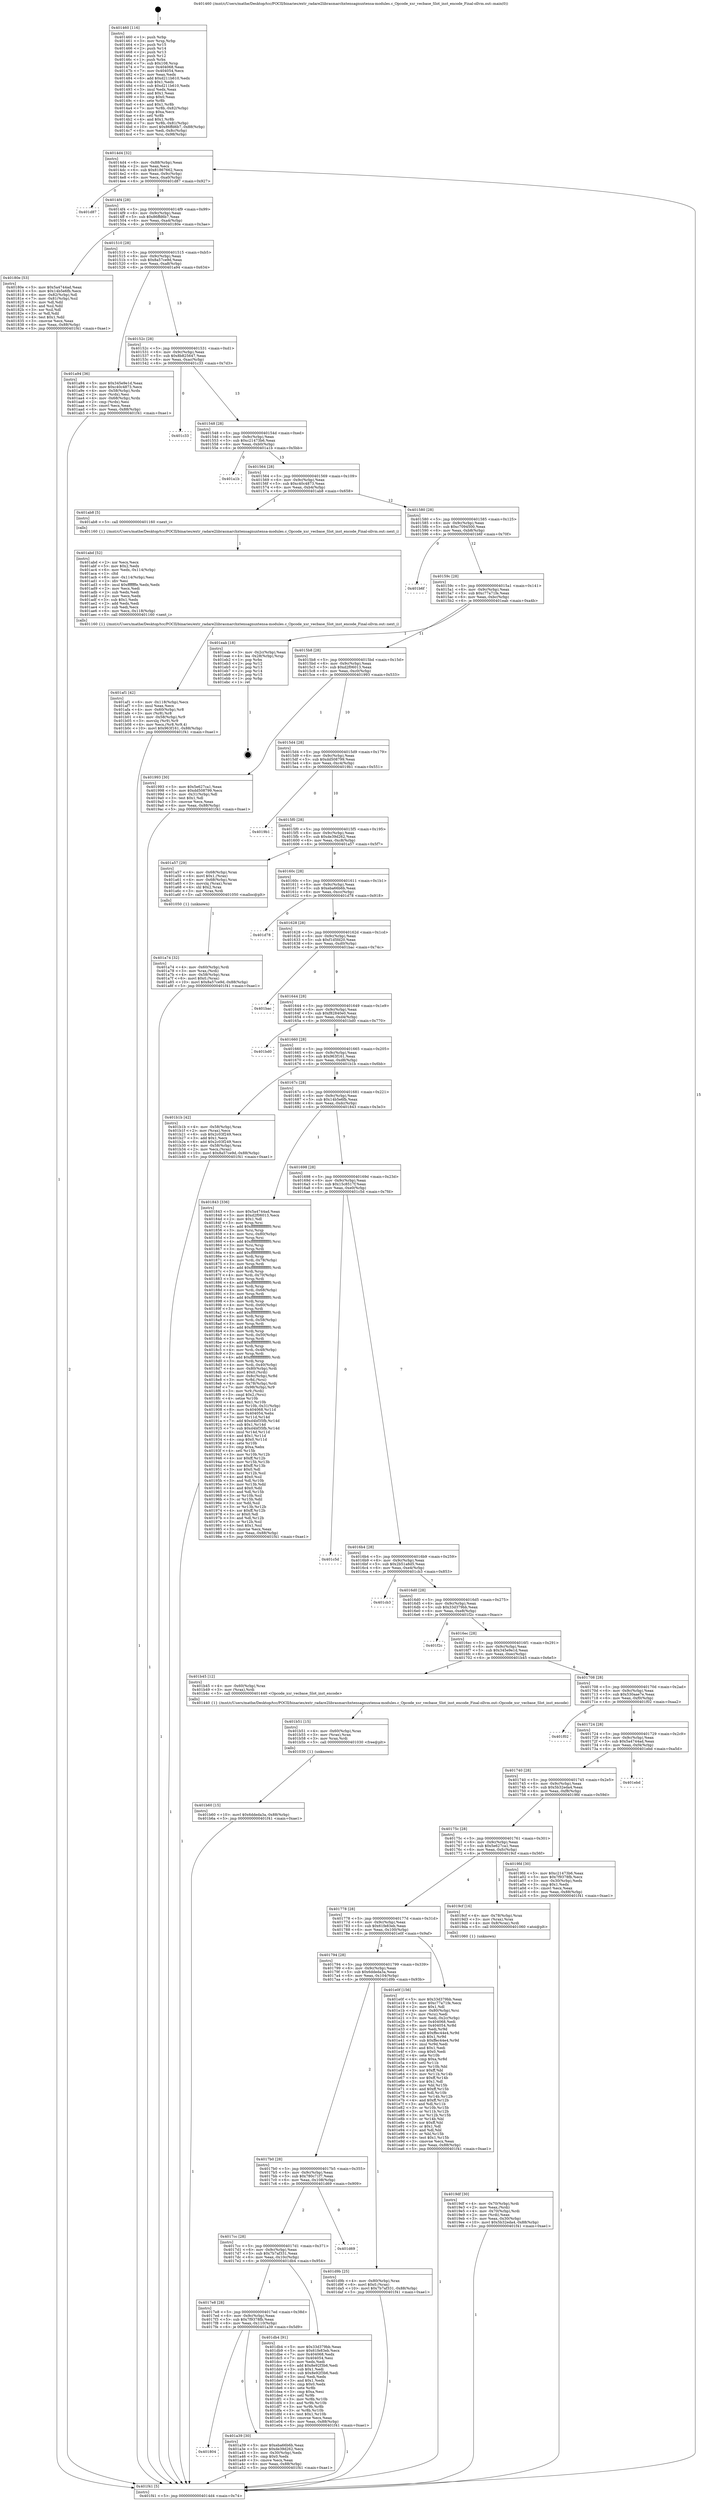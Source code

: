 digraph "0x401460" {
  label = "0x401460 (/mnt/c/Users/mathe/Desktop/tcc/POCII/binaries/extr_radare2librasmarchxtensagnuxtensa-modules.c_Opcode_xsr_vecbase_Slot_inst_encode_Final-ollvm.out::main(0))"
  labelloc = "t"
  node[shape=record]

  Entry [label="",width=0.3,height=0.3,shape=circle,fillcolor=black,style=filled]
  "0x4014d4" [label="{
     0x4014d4 [32]\l
     | [instrs]\l
     &nbsp;&nbsp;0x4014d4 \<+6\>: mov -0x88(%rbp),%eax\l
     &nbsp;&nbsp;0x4014da \<+2\>: mov %eax,%ecx\l
     &nbsp;&nbsp;0x4014dc \<+6\>: sub $0x81867662,%ecx\l
     &nbsp;&nbsp;0x4014e2 \<+6\>: mov %eax,-0x9c(%rbp)\l
     &nbsp;&nbsp;0x4014e8 \<+6\>: mov %ecx,-0xa0(%rbp)\l
     &nbsp;&nbsp;0x4014ee \<+6\>: je 0000000000401d87 \<main+0x927\>\l
  }"]
  "0x401d87" [label="{
     0x401d87\l
  }", style=dashed]
  "0x4014f4" [label="{
     0x4014f4 [28]\l
     | [instrs]\l
     &nbsp;&nbsp;0x4014f4 \<+5\>: jmp 00000000004014f9 \<main+0x99\>\l
     &nbsp;&nbsp;0x4014f9 \<+6\>: mov -0x9c(%rbp),%eax\l
     &nbsp;&nbsp;0x4014ff \<+5\>: sub $0x86ffd6b7,%eax\l
     &nbsp;&nbsp;0x401504 \<+6\>: mov %eax,-0xa4(%rbp)\l
     &nbsp;&nbsp;0x40150a \<+6\>: je 000000000040180e \<main+0x3ae\>\l
  }"]
  Exit [label="",width=0.3,height=0.3,shape=circle,fillcolor=black,style=filled,peripheries=2]
  "0x40180e" [label="{
     0x40180e [53]\l
     | [instrs]\l
     &nbsp;&nbsp;0x40180e \<+5\>: mov $0x5a4744ad,%eax\l
     &nbsp;&nbsp;0x401813 \<+5\>: mov $0x14b5e6fb,%ecx\l
     &nbsp;&nbsp;0x401818 \<+6\>: mov -0x82(%rbp),%dl\l
     &nbsp;&nbsp;0x40181e \<+7\>: mov -0x81(%rbp),%sil\l
     &nbsp;&nbsp;0x401825 \<+3\>: mov %dl,%dil\l
     &nbsp;&nbsp;0x401828 \<+3\>: and %sil,%dil\l
     &nbsp;&nbsp;0x40182b \<+3\>: xor %sil,%dl\l
     &nbsp;&nbsp;0x40182e \<+3\>: or %dl,%dil\l
     &nbsp;&nbsp;0x401831 \<+4\>: test $0x1,%dil\l
     &nbsp;&nbsp;0x401835 \<+3\>: cmovne %ecx,%eax\l
     &nbsp;&nbsp;0x401838 \<+6\>: mov %eax,-0x88(%rbp)\l
     &nbsp;&nbsp;0x40183e \<+5\>: jmp 0000000000401f41 \<main+0xae1\>\l
  }"]
  "0x401510" [label="{
     0x401510 [28]\l
     | [instrs]\l
     &nbsp;&nbsp;0x401510 \<+5\>: jmp 0000000000401515 \<main+0xb5\>\l
     &nbsp;&nbsp;0x401515 \<+6\>: mov -0x9c(%rbp),%eax\l
     &nbsp;&nbsp;0x40151b \<+5\>: sub $0x8a57ce9d,%eax\l
     &nbsp;&nbsp;0x401520 \<+6\>: mov %eax,-0xa8(%rbp)\l
     &nbsp;&nbsp;0x401526 \<+6\>: je 0000000000401a94 \<main+0x634\>\l
  }"]
  "0x401f41" [label="{
     0x401f41 [5]\l
     | [instrs]\l
     &nbsp;&nbsp;0x401f41 \<+5\>: jmp 00000000004014d4 \<main+0x74\>\l
  }"]
  "0x401460" [label="{
     0x401460 [116]\l
     | [instrs]\l
     &nbsp;&nbsp;0x401460 \<+1\>: push %rbp\l
     &nbsp;&nbsp;0x401461 \<+3\>: mov %rsp,%rbp\l
     &nbsp;&nbsp;0x401464 \<+2\>: push %r15\l
     &nbsp;&nbsp;0x401466 \<+2\>: push %r14\l
     &nbsp;&nbsp;0x401468 \<+2\>: push %r13\l
     &nbsp;&nbsp;0x40146a \<+2\>: push %r12\l
     &nbsp;&nbsp;0x40146c \<+1\>: push %rbx\l
     &nbsp;&nbsp;0x40146d \<+7\>: sub $0x108,%rsp\l
     &nbsp;&nbsp;0x401474 \<+7\>: mov 0x404068,%eax\l
     &nbsp;&nbsp;0x40147b \<+7\>: mov 0x404054,%ecx\l
     &nbsp;&nbsp;0x401482 \<+2\>: mov %eax,%edx\l
     &nbsp;&nbsp;0x401484 \<+6\>: add $0xd211b610,%edx\l
     &nbsp;&nbsp;0x40148a \<+3\>: sub $0x1,%edx\l
     &nbsp;&nbsp;0x40148d \<+6\>: sub $0xd211b610,%edx\l
     &nbsp;&nbsp;0x401493 \<+3\>: imul %edx,%eax\l
     &nbsp;&nbsp;0x401496 \<+3\>: and $0x1,%eax\l
     &nbsp;&nbsp;0x401499 \<+3\>: cmp $0x0,%eax\l
     &nbsp;&nbsp;0x40149c \<+4\>: sete %r8b\l
     &nbsp;&nbsp;0x4014a0 \<+4\>: and $0x1,%r8b\l
     &nbsp;&nbsp;0x4014a4 \<+7\>: mov %r8b,-0x82(%rbp)\l
     &nbsp;&nbsp;0x4014ab \<+3\>: cmp $0xa,%ecx\l
     &nbsp;&nbsp;0x4014ae \<+4\>: setl %r8b\l
     &nbsp;&nbsp;0x4014b2 \<+4\>: and $0x1,%r8b\l
     &nbsp;&nbsp;0x4014b6 \<+7\>: mov %r8b,-0x81(%rbp)\l
     &nbsp;&nbsp;0x4014bd \<+10\>: movl $0x86ffd6b7,-0x88(%rbp)\l
     &nbsp;&nbsp;0x4014c7 \<+6\>: mov %edi,-0x8c(%rbp)\l
     &nbsp;&nbsp;0x4014cd \<+7\>: mov %rsi,-0x98(%rbp)\l
  }"]
  "0x401b60" [label="{
     0x401b60 [15]\l
     | [instrs]\l
     &nbsp;&nbsp;0x401b60 \<+10\>: movl $0x6ddeda3a,-0x88(%rbp)\l
     &nbsp;&nbsp;0x401b6a \<+5\>: jmp 0000000000401f41 \<main+0xae1\>\l
  }"]
  "0x401a94" [label="{
     0x401a94 [36]\l
     | [instrs]\l
     &nbsp;&nbsp;0x401a94 \<+5\>: mov $0x345e9e1d,%eax\l
     &nbsp;&nbsp;0x401a99 \<+5\>: mov $0xc40c4873,%ecx\l
     &nbsp;&nbsp;0x401a9e \<+4\>: mov -0x58(%rbp),%rdx\l
     &nbsp;&nbsp;0x401aa2 \<+2\>: mov (%rdx),%esi\l
     &nbsp;&nbsp;0x401aa4 \<+4\>: mov -0x68(%rbp),%rdx\l
     &nbsp;&nbsp;0x401aa8 \<+2\>: cmp (%rdx),%esi\l
     &nbsp;&nbsp;0x401aaa \<+3\>: cmovl %ecx,%eax\l
     &nbsp;&nbsp;0x401aad \<+6\>: mov %eax,-0x88(%rbp)\l
     &nbsp;&nbsp;0x401ab3 \<+5\>: jmp 0000000000401f41 \<main+0xae1\>\l
  }"]
  "0x40152c" [label="{
     0x40152c [28]\l
     | [instrs]\l
     &nbsp;&nbsp;0x40152c \<+5\>: jmp 0000000000401531 \<main+0xd1\>\l
     &nbsp;&nbsp;0x401531 \<+6\>: mov -0x9c(%rbp),%eax\l
     &nbsp;&nbsp;0x401537 \<+5\>: sub $0x8b825647,%eax\l
     &nbsp;&nbsp;0x40153c \<+6\>: mov %eax,-0xac(%rbp)\l
     &nbsp;&nbsp;0x401542 \<+6\>: je 0000000000401c33 \<main+0x7d3\>\l
  }"]
  "0x401b51" [label="{
     0x401b51 [15]\l
     | [instrs]\l
     &nbsp;&nbsp;0x401b51 \<+4\>: mov -0x60(%rbp),%rax\l
     &nbsp;&nbsp;0x401b55 \<+3\>: mov (%rax),%rax\l
     &nbsp;&nbsp;0x401b58 \<+3\>: mov %rax,%rdi\l
     &nbsp;&nbsp;0x401b5b \<+5\>: call 0000000000401030 \<free@plt\>\l
     | [calls]\l
     &nbsp;&nbsp;0x401030 \{1\} (unknown)\l
  }"]
  "0x401c33" [label="{
     0x401c33\l
  }", style=dashed]
  "0x401548" [label="{
     0x401548 [28]\l
     | [instrs]\l
     &nbsp;&nbsp;0x401548 \<+5\>: jmp 000000000040154d \<main+0xed\>\l
     &nbsp;&nbsp;0x40154d \<+6\>: mov -0x9c(%rbp),%eax\l
     &nbsp;&nbsp;0x401553 \<+5\>: sub $0xc21473b6,%eax\l
     &nbsp;&nbsp;0x401558 \<+6\>: mov %eax,-0xb0(%rbp)\l
     &nbsp;&nbsp;0x40155e \<+6\>: je 0000000000401a1b \<main+0x5bb\>\l
  }"]
  "0x401af1" [label="{
     0x401af1 [42]\l
     | [instrs]\l
     &nbsp;&nbsp;0x401af1 \<+6\>: mov -0x118(%rbp),%ecx\l
     &nbsp;&nbsp;0x401af7 \<+3\>: imul %eax,%ecx\l
     &nbsp;&nbsp;0x401afa \<+4\>: mov -0x60(%rbp),%r8\l
     &nbsp;&nbsp;0x401afe \<+3\>: mov (%r8),%r8\l
     &nbsp;&nbsp;0x401b01 \<+4\>: mov -0x58(%rbp),%r9\l
     &nbsp;&nbsp;0x401b05 \<+3\>: movslq (%r9),%r9\l
     &nbsp;&nbsp;0x401b08 \<+4\>: mov %ecx,(%r8,%r9,4)\l
     &nbsp;&nbsp;0x401b0c \<+10\>: movl $0x963f161,-0x88(%rbp)\l
     &nbsp;&nbsp;0x401b16 \<+5\>: jmp 0000000000401f41 \<main+0xae1\>\l
  }"]
  "0x401a1b" [label="{
     0x401a1b\l
  }", style=dashed]
  "0x401564" [label="{
     0x401564 [28]\l
     | [instrs]\l
     &nbsp;&nbsp;0x401564 \<+5\>: jmp 0000000000401569 \<main+0x109\>\l
     &nbsp;&nbsp;0x401569 \<+6\>: mov -0x9c(%rbp),%eax\l
     &nbsp;&nbsp;0x40156f \<+5\>: sub $0xc40c4873,%eax\l
     &nbsp;&nbsp;0x401574 \<+6\>: mov %eax,-0xb4(%rbp)\l
     &nbsp;&nbsp;0x40157a \<+6\>: je 0000000000401ab8 \<main+0x658\>\l
  }"]
  "0x401abd" [label="{
     0x401abd [52]\l
     | [instrs]\l
     &nbsp;&nbsp;0x401abd \<+2\>: xor %ecx,%ecx\l
     &nbsp;&nbsp;0x401abf \<+5\>: mov $0x2,%edx\l
     &nbsp;&nbsp;0x401ac4 \<+6\>: mov %edx,-0x114(%rbp)\l
     &nbsp;&nbsp;0x401aca \<+1\>: cltd\l
     &nbsp;&nbsp;0x401acb \<+6\>: mov -0x114(%rbp),%esi\l
     &nbsp;&nbsp;0x401ad1 \<+2\>: idiv %esi\l
     &nbsp;&nbsp;0x401ad3 \<+6\>: imul $0xfffffffe,%edx,%edx\l
     &nbsp;&nbsp;0x401ad9 \<+2\>: mov %ecx,%edi\l
     &nbsp;&nbsp;0x401adb \<+2\>: sub %edx,%edi\l
     &nbsp;&nbsp;0x401add \<+2\>: mov %ecx,%edx\l
     &nbsp;&nbsp;0x401adf \<+3\>: sub $0x1,%edx\l
     &nbsp;&nbsp;0x401ae2 \<+2\>: add %edx,%edi\l
     &nbsp;&nbsp;0x401ae4 \<+2\>: sub %edi,%ecx\l
     &nbsp;&nbsp;0x401ae6 \<+6\>: mov %ecx,-0x118(%rbp)\l
     &nbsp;&nbsp;0x401aec \<+5\>: call 0000000000401160 \<next_i\>\l
     | [calls]\l
     &nbsp;&nbsp;0x401160 \{1\} (/mnt/c/Users/mathe/Desktop/tcc/POCII/binaries/extr_radare2librasmarchxtensagnuxtensa-modules.c_Opcode_xsr_vecbase_Slot_inst_encode_Final-ollvm.out::next_i)\l
  }"]
  "0x401ab8" [label="{
     0x401ab8 [5]\l
     | [instrs]\l
     &nbsp;&nbsp;0x401ab8 \<+5\>: call 0000000000401160 \<next_i\>\l
     | [calls]\l
     &nbsp;&nbsp;0x401160 \{1\} (/mnt/c/Users/mathe/Desktop/tcc/POCII/binaries/extr_radare2librasmarchxtensagnuxtensa-modules.c_Opcode_xsr_vecbase_Slot_inst_encode_Final-ollvm.out::next_i)\l
  }"]
  "0x401580" [label="{
     0x401580 [28]\l
     | [instrs]\l
     &nbsp;&nbsp;0x401580 \<+5\>: jmp 0000000000401585 \<main+0x125\>\l
     &nbsp;&nbsp;0x401585 \<+6\>: mov -0x9c(%rbp),%eax\l
     &nbsp;&nbsp;0x40158b \<+5\>: sub $0xc7094500,%eax\l
     &nbsp;&nbsp;0x401590 \<+6\>: mov %eax,-0xb8(%rbp)\l
     &nbsp;&nbsp;0x401596 \<+6\>: je 0000000000401b6f \<main+0x70f\>\l
  }"]
  "0x401a74" [label="{
     0x401a74 [32]\l
     | [instrs]\l
     &nbsp;&nbsp;0x401a74 \<+4\>: mov -0x60(%rbp),%rdi\l
     &nbsp;&nbsp;0x401a78 \<+3\>: mov %rax,(%rdi)\l
     &nbsp;&nbsp;0x401a7b \<+4\>: mov -0x58(%rbp),%rax\l
     &nbsp;&nbsp;0x401a7f \<+6\>: movl $0x0,(%rax)\l
     &nbsp;&nbsp;0x401a85 \<+10\>: movl $0x8a57ce9d,-0x88(%rbp)\l
     &nbsp;&nbsp;0x401a8f \<+5\>: jmp 0000000000401f41 \<main+0xae1\>\l
  }"]
  "0x401b6f" [label="{
     0x401b6f\l
  }", style=dashed]
  "0x40159c" [label="{
     0x40159c [28]\l
     | [instrs]\l
     &nbsp;&nbsp;0x40159c \<+5\>: jmp 00000000004015a1 \<main+0x141\>\l
     &nbsp;&nbsp;0x4015a1 \<+6\>: mov -0x9c(%rbp),%eax\l
     &nbsp;&nbsp;0x4015a7 \<+5\>: sub $0xc77a71fe,%eax\l
     &nbsp;&nbsp;0x4015ac \<+6\>: mov %eax,-0xbc(%rbp)\l
     &nbsp;&nbsp;0x4015b2 \<+6\>: je 0000000000401eab \<main+0xa4b\>\l
  }"]
  "0x401804" [label="{
     0x401804\l
  }", style=dashed]
  "0x401eab" [label="{
     0x401eab [18]\l
     | [instrs]\l
     &nbsp;&nbsp;0x401eab \<+3\>: mov -0x2c(%rbp),%eax\l
     &nbsp;&nbsp;0x401eae \<+4\>: lea -0x28(%rbp),%rsp\l
     &nbsp;&nbsp;0x401eb2 \<+1\>: pop %rbx\l
     &nbsp;&nbsp;0x401eb3 \<+2\>: pop %r12\l
     &nbsp;&nbsp;0x401eb5 \<+2\>: pop %r13\l
     &nbsp;&nbsp;0x401eb7 \<+2\>: pop %r14\l
     &nbsp;&nbsp;0x401eb9 \<+2\>: pop %r15\l
     &nbsp;&nbsp;0x401ebb \<+1\>: pop %rbp\l
     &nbsp;&nbsp;0x401ebc \<+1\>: ret\l
  }"]
  "0x4015b8" [label="{
     0x4015b8 [28]\l
     | [instrs]\l
     &nbsp;&nbsp;0x4015b8 \<+5\>: jmp 00000000004015bd \<main+0x15d\>\l
     &nbsp;&nbsp;0x4015bd \<+6\>: mov -0x9c(%rbp),%eax\l
     &nbsp;&nbsp;0x4015c3 \<+5\>: sub $0xd2f06013,%eax\l
     &nbsp;&nbsp;0x4015c8 \<+6\>: mov %eax,-0xc0(%rbp)\l
     &nbsp;&nbsp;0x4015ce \<+6\>: je 0000000000401993 \<main+0x533\>\l
  }"]
  "0x401a39" [label="{
     0x401a39 [30]\l
     | [instrs]\l
     &nbsp;&nbsp;0x401a39 \<+5\>: mov $0xeba66b6b,%eax\l
     &nbsp;&nbsp;0x401a3e \<+5\>: mov $0xde39d262,%ecx\l
     &nbsp;&nbsp;0x401a43 \<+3\>: mov -0x30(%rbp),%edx\l
     &nbsp;&nbsp;0x401a46 \<+3\>: cmp $0x0,%edx\l
     &nbsp;&nbsp;0x401a49 \<+3\>: cmove %ecx,%eax\l
     &nbsp;&nbsp;0x401a4c \<+6\>: mov %eax,-0x88(%rbp)\l
     &nbsp;&nbsp;0x401a52 \<+5\>: jmp 0000000000401f41 \<main+0xae1\>\l
  }"]
  "0x401993" [label="{
     0x401993 [30]\l
     | [instrs]\l
     &nbsp;&nbsp;0x401993 \<+5\>: mov $0x5e627ca1,%eax\l
     &nbsp;&nbsp;0x401998 \<+5\>: mov $0xdd508799,%ecx\l
     &nbsp;&nbsp;0x40199d \<+3\>: mov -0x31(%rbp),%dl\l
     &nbsp;&nbsp;0x4019a0 \<+3\>: test $0x1,%dl\l
     &nbsp;&nbsp;0x4019a3 \<+3\>: cmovne %ecx,%eax\l
     &nbsp;&nbsp;0x4019a6 \<+6\>: mov %eax,-0x88(%rbp)\l
     &nbsp;&nbsp;0x4019ac \<+5\>: jmp 0000000000401f41 \<main+0xae1\>\l
  }"]
  "0x4015d4" [label="{
     0x4015d4 [28]\l
     | [instrs]\l
     &nbsp;&nbsp;0x4015d4 \<+5\>: jmp 00000000004015d9 \<main+0x179\>\l
     &nbsp;&nbsp;0x4015d9 \<+6\>: mov -0x9c(%rbp),%eax\l
     &nbsp;&nbsp;0x4015df \<+5\>: sub $0xdd508799,%eax\l
     &nbsp;&nbsp;0x4015e4 \<+6\>: mov %eax,-0xc4(%rbp)\l
     &nbsp;&nbsp;0x4015ea \<+6\>: je 00000000004019b1 \<main+0x551\>\l
  }"]
  "0x4017e8" [label="{
     0x4017e8 [28]\l
     | [instrs]\l
     &nbsp;&nbsp;0x4017e8 \<+5\>: jmp 00000000004017ed \<main+0x38d\>\l
     &nbsp;&nbsp;0x4017ed \<+6\>: mov -0x9c(%rbp),%eax\l
     &nbsp;&nbsp;0x4017f3 \<+5\>: sub $0x7f9378fb,%eax\l
     &nbsp;&nbsp;0x4017f8 \<+6\>: mov %eax,-0x110(%rbp)\l
     &nbsp;&nbsp;0x4017fe \<+6\>: je 0000000000401a39 \<main+0x5d9\>\l
  }"]
  "0x4019b1" [label="{
     0x4019b1\l
  }", style=dashed]
  "0x4015f0" [label="{
     0x4015f0 [28]\l
     | [instrs]\l
     &nbsp;&nbsp;0x4015f0 \<+5\>: jmp 00000000004015f5 \<main+0x195\>\l
     &nbsp;&nbsp;0x4015f5 \<+6\>: mov -0x9c(%rbp),%eax\l
     &nbsp;&nbsp;0x4015fb \<+5\>: sub $0xde39d262,%eax\l
     &nbsp;&nbsp;0x401600 \<+6\>: mov %eax,-0xc8(%rbp)\l
     &nbsp;&nbsp;0x401606 \<+6\>: je 0000000000401a57 \<main+0x5f7\>\l
  }"]
  "0x401db4" [label="{
     0x401db4 [91]\l
     | [instrs]\l
     &nbsp;&nbsp;0x401db4 \<+5\>: mov $0x33d379bb,%eax\l
     &nbsp;&nbsp;0x401db9 \<+5\>: mov $0x61fe83eb,%ecx\l
     &nbsp;&nbsp;0x401dbe \<+7\>: mov 0x404068,%edx\l
     &nbsp;&nbsp;0x401dc5 \<+7\>: mov 0x404054,%esi\l
     &nbsp;&nbsp;0x401dcc \<+2\>: mov %edx,%edi\l
     &nbsp;&nbsp;0x401dce \<+6\>: add $0x8e92f3b6,%edi\l
     &nbsp;&nbsp;0x401dd4 \<+3\>: sub $0x1,%edi\l
     &nbsp;&nbsp;0x401dd7 \<+6\>: sub $0x8e92f3b6,%edi\l
     &nbsp;&nbsp;0x401ddd \<+3\>: imul %edi,%edx\l
     &nbsp;&nbsp;0x401de0 \<+3\>: and $0x1,%edx\l
     &nbsp;&nbsp;0x401de3 \<+3\>: cmp $0x0,%edx\l
     &nbsp;&nbsp;0x401de6 \<+4\>: sete %r8b\l
     &nbsp;&nbsp;0x401dea \<+3\>: cmp $0xa,%esi\l
     &nbsp;&nbsp;0x401ded \<+4\>: setl %r9b\l
     &nbsp;&nbsp;0x401df1 \<+3\>: mov %r8b,%r10b\l
     &nbsp;&nbsp;0x401df4 \<+3\>: and %r9b,%r10b\l
     &nbsp;&nbsp;0x401df7 \<+3\>: xor %r9b,%r8b\l
     &nbsp;&nbsp;0x401dfa \<+3\>: or %r8b,%r10b\l
     &nbsp;&nbsp;0x401dfd \<+4\>: test $0x1,%r10b\l
     &nbsp;&nbsp;0x401e01 \<+3\>: cmovne %ecx,%eax\l
     &nbsp;&nbsp;0x401e04 \<+6\>: mov %eax,-0x88(%rbp)\l
     &nbsp;&nbsp;0x401e0a \<+5\>: jmp 0000000000401f41 \<main+0xae1\>\l
  }"]
  "0x401a57" [label="{
     0x401a57 [29]\l
     | [instrs]\l
     &nbsp;&nbsp;0x401a57 \<+4\>: mov -0x68(%rbp),%rax\l
     &nbsp;&nbsp;0x401a5b \<+6\>: movl $0x1,(%rax)\l
     &nbsp;&nbsp;0x401a61 \<+4\>: mov -0x68(%rbp),%rax\l
     &nbsp;&nbsp;0x401a65 \<+3\>: movslq (%rax),%rax\l
     &nbsp;&nbsp;0x401a68 \<+4\>: shl $0x2,%rax\l
     &nbsp;&nbsp;0x401a6c \<+3\>: mov %rax,%rdi\l
     &nbsp;&nbsp;0x401a6f \<+5\>: call 0000000000401050 \<malloc@plt\>\l
     | [calls]\l
     &nbsp;&nbsp;0x401050 \{1\} (unknown)\l
  }"]
  "0x40160c" [label="{
     0x40160c [28]\l
     | [instrs]\l
     &nbsp;&nbsp;0x40160c \<+5\>: jmp 0000000000401611 \<main+0x1b1\>\l
     &nbsp;&nbsp;0x401611 \<+6\>: mov -0x9c(%rbp),%eax\l
     &nbsp;&nbsp;0x401617 \<+5\>: sub $0xeba66b6b,%eax\l
     &nbsp;&nbsp;0x40161c \<+6\>: mov %eax,-0xcc(%rbp)\l
     &nbsp;&nbsp;0x401622 \<+6\>: je 0000000000401d78 \<main+0x918\>\l
  }"]
  "0x4017cc" [label="{
     0x4017cc [28]\l
     | [instrs]\l
     &nbsp;&nbsp;0x4017cc \<+5\>: jmp 00000000004017d1 \<main+0x371\>\l
     &nbsp;&nbsp;0x4017d1 \<+6\>: mov -0x9c(%rbp),%eax\l
     &nbsp;&nbsp;0x4017d7 \<+5\>: sub $0x7b7af331,%eax\l
     &nbsp;&nbsp;0x4017dc \<+6\>: mov %eax,-0x10c(%rbp)\l
     &nbsp;&nbsp;0x4017e2 \<+6\>: je 0000000000401db4 \<main+0x954\>\l
  }"]
  "0x401d78" [label="{
     0x401d78\l
  }", style=dashed]
  "0x401628" [label="{
     0x401628 [28]\l
     | [instrs]\l
     &nbsp;&nbsp;0x401628 \<+5\>: jmp 000000000040162d \<main+0x1cd\>\l
     &nbsp;&nbsp;0x40162d \<+6\>: mov -0x9c(%rbp),%eax\l
     &nbsp;&nbsp;0x401633 \<+5\>: sub $0xf1d5fd20,%eax\l
     &nbsp;&nbsp;0x401638 \<+6\>: mov %eax,-0xd0(%rbp)\l
     &nbsp;&nbsp;0x40163e \<+6\>: je 0000000000401bac \<main+0x74c\>\l
  }"]
  "0x401d69" [label="{
     0x401d69\l
  }", style=dashed]
  "0x401bac" [label="{
     0x401bac\l
  }", style=dashed]
  "0x401644" [label="{
     0x401644 [28]\l
     | [instrs]\l
     &nbsp;&nbsp;0x401644 \<+5\>: jmp 0000000000401649 \<main+0x1e9\>\l
     &nbsp;&nbsp;0x401649 \<+6\>: mov -0x9c(%rbp),%eax\l
     &nbsp;&nbsp;0x40164f \<+5\>: sub $0xf82840e0,%eax\l
     &nbsp;&nbsp;0x401654 \<+6\>: mov %eax,-0xd4(%rbp)\l
     &nbsp;&nbsp;0x40165a \<+6\>: je 0000000000401bd0 \<main+0x770\>\l
  }"]
  "0x4017b0" [label="{
     0x4017b0 [28]\l
     | [instrs]\l
     &nbsp;&nbsp;0x4017b0 \<+5\>: jmp 00000000004017b5 \<main+0x355\>\l
     &nbsp;&nbsp;0x4017b5 \<+6\>: mov -0x9c(%rbp),%eax\l
     &nbsp;&nbsp;0x4017bb \<+5\>: sub $0x780c71f7,%eax\l
     &nbsp;&nbsp;0x4017c0 \<+6\>: mov %eax,-0x108(%rbp)\l
     &nbsp;&nbsp;0x4017c6 \<+6\>: je 0000000000401d69 \<main+0x909\>\l
  }"]
  "0x401bd0" [label="{
     0x401bd0\l
  }", style=dashed]
  "0x401660" [label="{
     0x401660 [28]\l
     | [instrs]\l
     &nbsp;&nbsp;0x401660 \<+5\>: jmp 0000000000401665 \<main+0x205\>\l
     &nbsp;&nbsp;0x401665 \<+6\>: mov -0x9c(%rbp),%eax\l
     &nbsp;&nbsp;0x40166b \<+5\>: sub $0x963f161,%eax\l
     &nbsp;&nbsp;0x401670 \<+6\>: mov %eax,-0xd8(%rbp)\l
     &nbsp;&nbsp;0x401676 \<+6\>: je 0000000000401b1b \<main+0x6bb\>\l
  }"]
  "0x401d9b" [label="{
     0x401d9b [25]\l
     | [instrs]\l
     &nbsp;&nbsp;0x401d9b \<+4\>: mov -0x80(%rbp),%rax\l
     &nbsp;&nbsp;0x401d9f \<+6\>: movl $0x0,(%rax)\l
     &nbsp;&nbsp;0x401da5 \<+10\>: movl $0x7b7af331,-0x88(%rbp)\l
     &nbsp;&nbsp;0x401daf \<+5\>: jmp 0000000000401f41 \<main+0xae1\>\l
  }"]
  "0x401b1b" [label="{
     0x401b1b [42]\l
     | [instrs]\l
     &nbsp;&nbsp;0x401b1b \<+4\>: mov -0x58(%rbp),%rax\l
     &nbsp;&nbsp;0x401b1f \<+2\>: mov (%rax),%ecx\l
     &nbsp;&nbsp;0x401b21 \<+6\>: sub $0x2c03f249,%ecx\l
     &nbsp;&nbsp;0x401b27 \<+3\>: add $0x1,%ecx\l
     &nbsp;&nbsp;0x401b2a \<+6\>: add $0x2c03f249,%ecx\l
     &nbsp;&nbsp;0x401b30 \<+4\>: mov -0x58(%rbp),%rax\l
     &nbsp;&nbsp;0x401b34 \<+2\>: mov %ecx,(%rax)\l
     &nbsp;&nbsp;0x401b36 \<+10\>: movl $0x8a57ce9d,-0x88(%rbp)\l
     &nbsp;&nbsp;0x401b40 \<+5\>: jmp 0000000000401f41 \<main+0xae1\>\l
  }"]
  "0x40167c" [label="{
     0x40167c [28]\l
     | [instrs]\l
     &nbsp;&nbsp;0x40167c \<+5\>: jmp 0000000000401681 \<main+0x221\>\l
     &nbsp;&nbsp;0x401681 \<+6\>: mov -0x9c(%rbp),%eax\l
     &nbsp;&nbsp;0x401687 \<+5\>: sub $0x14b5e6fb,%eax\l
     &nbsp;&nbsp;0x40168c \<+6\>: mov %eax,-0xdc(%rbp)\l
     &nbsp;&nbsp;0x401692 \<+6\>: je 0000000000401843 \<main+0x3e3\>\l
  }"]
  "0x401794" [label="{
     0x401794 [28]\l
     | [instrs]\l
     &nbsp;&nbsp;0x401794 \<+5\>: jmp 0000000000401799 \<main+0x339\>\l
     &nbsp;&nbsp;0x401799 \<+6\>: mov -0x9c(%rbp),%eax\l
     &nbsp;&nbsp;0x40179f \<+5\>: sub $0x6ddeda3a,%eax\l
     &nbsp;&nbsp;0x4017a4 \<+6\>: mov %eax,-0x104(%rbp)\l
     &nbsp;&nbsp;0x4017aa \<+6\>: je 0000000000401d9b \<main+0x93b\>\l
  }"]
  "0x401843" [label="{
     0x401843 [336]\l
     | [instrs]\l
     &nbsp;&nbsp;0x401843 \<+5\>: mov $0x5a4744ad,%eax\l
     &nbsp;&nbsp;0x401848 \<+5\>: mov $0xd2f06013,%ecx\l
     &nbsp;&nbsp;0x40184d \<+2\>: mov $0x1,%dl\l
     &nbsp;&nbsp;0x40184f \<+3\>: mov %rsp,%rsi\l
     &nbsp;&nbsp;0x401852 \<+4\>: add $0xfffffffffffffff0,%rsi\l
     &nbsp;&nbsp;0x401856 \<+3\>: mov %rsi,%rsp\l
     &nbsp;&nbsp;0x401859 \<+4\>: mov %rsi,-0x80(%rbp)\l
     &nbsp;&nbsp;0x40185d \<+3\>: mov %rsp,%rsi\l
     &nbsp;&nbsp;0x401860 \<+4\>: add $0xfffffffffffffff0,%rsi\l
     &nbsp;&nbsp;0x401864 \<+3\>: mov %rsi,%rsp\l
     &nbsp;&nbsp;0x401867 \<+3\>: mov %rsp,%rdi\l
     &nbsp;&nbsp;0x40186a \<+4\>: add $0xfffffffffffffff0,%rdi\l
     &nbsp;&nbsp;0x40186e \<+3\>: mov %rdi,%rsp\l
     &nbsp;&nbsp;0x401871 \<+4\>: mov %rdi,-0x78(%rbp)\l
     &nbsp;&nbsp;0x401875 \<+3\>: mov %rsp,%rdi\l
     &nbsp;&nbsp;0x401878 \<+4\>: add $0xfffffffffffffff0,%rdi\l
     &nbsp;&nbsp;0x40187c \<+3\>: mov %rdi,%rsp\l
     &nbsp;&nbsp;0x40187f \<+4\>: mov %rdi,-0x70(%rbp)\l
     &nbsp;&nbsp;0x401883 \<+3\>: mov %rsp,%rdi\l
     &nbsp;&nbsp;0x401886 \<+4\>: add $0xfffffffffffffff0,%rdi\l
     &nbsp;&nbsp;0x40188a \<+3\>: mov %rdi,%rsp\l
     &nbsp;&nbsp;0x40188d \<+4\>: mov %rdi,-0x68(%rbp)\l
     &nbsp;&nbsp;0x401891 \<+3\>: mov %rsp,%rdi\l
     &nbsp;&nbsp;0x401894 \<+4\>: add $0xfffffffffffffff0,%rdi\l
     &nbsp;&nbsp;0x401898 \<+3\>: mov %rdi,%rsp\l
     &nbsp;&nbsp;0x40189b \<+4\>: mov %rdi,-0x60(%rbp)\l
     &nbsp;&nbsp;0x40189f \<+3\>: mov %rsp,%rdi\l
     &nbsp;&nbsp;0x4018a2 \<+4\>: add $0xfffffffffffffff0,%rdi\l
     &nbsp;&nbsp;0x4018a6 \<+3\>: mov %rdi,%rsp\l
     &nbsp;&nbsp;0x4018a9 \<+4\>: mov %rdi,-0x58(%rbp)\l
     &nbsp;&nbsp;0x4018ad \<+3\>: mov %rsp,%rdi\l
     &nbsp;&nbsp;0x4018b0 \<+4\>: add $0xfffffffffffffff0,%rdi\l
     &nbsp;&nbsp;0x4018b4 \<+3\>: mov %rdi,%rsp\l
     &nbsp;&nbsp;0x4018b7 \<+4\>: mov %rdi,-0x50(%rbp)\l
     &nbsp;&nbsp;0x4018bb \<+3\>: mov %rsp,%rdi\l
     &nbsp;&nbsp;0x4018be \<+4\>: add $0xfffffffffffffff0,%rdi\l
     &nbsp;&nbsp;0x4018c2 \<+3\>: mov %rdi,%rsp\l
     &nbsp;&nbsp;0x4018c5 \<+4\>: mov %rdi,-0x48(%rbp)\l
     &nbsp;&nbsp;0x4018c9 \<+3\>: mov %rsp,%rdi\l
     &nbsp;&nbsp;0x4018cc \<+4\>: add $0xfffffffffffffff0,%rdi\l
     &nbsp;&nbsp;0x4018d0 \<+3\>: mov %rdi,%rsp\l
     &nbsp;&nbsp;0x4018d3 \<+4\>: mov %rdi,-0x40(%rbp)\l
     &nbsp;&nbsp;0x4018d7 \<+4\>: mov -0x80(%rbp),%rdi\l
     &nbsp;&nbsp;0x4018db \<+6\>: movl $0x0,(%rdi)\l
     &nbsp;&nbsp;0x4018e1 \<+7\>: mov -0x8c(%rbp),%r8d\l
     &nbsp;&nbsp;0x4018e8 \<+3\>: mov %r8d,(%rsi)\l
     &nbsp;&nbsp;0x4018eb \<+4\>: mov -0x78(%rbp),%rdi\l
     &nbsp;&nbsp;0x4018ef \<+7\>: mov -0x98(%rbp),%r9\l
     &nbsp;&nbsp;0x4018f6 \<+3\>: mov %r9,(%rdi)\l
     &nbsp;&nbsp;0x4018f9 \<+3\>: cmpl $0x2,(%rsi)\l
     &nbsp;&nbsp;0x4018fc \<+4\>: setne %r10b\l
     &nbsp;&nbsp;0x401900 \<+4\>: and $0x1,%r10b\l
     &nbsp;&nbsp;0x401904 \<+4\>: mov %r10b,-0x31(%rbp)\l
     &nbsp;&nbsp;0x401908 \<+8\>: mov 0x404068,%r11d\l
     &nbsp;&nbsp;0x401910 \<+7\>: mov 0x404054,%ebx\l
     &nbsp;&nbsp;0x401917 \<+3\>: mov %r11d,%r14d\l
     &nbsp;&nbsp;0x40191a \<+7\>: add $0xd4bf35fb,%r14d\l
     &nbsp;&nbsp;0x401921 \<+4\>: sub $0x1,%r14d\l
     &nbsp;&nbsp;0x401925 \<+7\>: sub $0xd4bf35fb,%r14d\l
     &nbsp;&nbsp;0x40192c \<+4\>: imul %r14d,%r11d\l
     &nbsp;&nbsp;0x401930 \<+4\>: and $0x1,%r11d\l
     &nbsp;&nbsp;0x401934 \<+4\>: cmp $0x0,%r11d\l
     &nbsp;&nbsp;0x401938 \<+4\>: sete %r10b\l
     &nbsp;&nbsp;0x40193c \<+3\>: cmp $0xa,%ebx\l
     &nbsp;&nbsp;0x40193f \<+4\>: setl %r15b\l
     &nbsp;&nbsp;0x401943 \<+3\>: mov %r10b,%r12b\l
     &nbsp;&nbsp;0x401946 \<+4\>: xor $0xff,%r12b\l
     &nbsp;&nbsp;0x40194a \<+3\>: mov %r15b,%r13b\l
     &nbsp;&nbsp;0x40194d \<+4\>: xor $0xff,%r13b\l
     &nbsp;&nbsp;0x401951 \<+3\>: xor $0x0,%dl\l
     &nbsp;&nbsp;0x401954 \<+3\>: mov %r12b,%sil\l
     &nbsp;&nbsp;0x401957 \<+4\>: and $0x0,%sil\l
     &nbsp;&nbsp;0x40195b \<+3\>: and %dl,%r10b\l
     &nbsp;&nbsp;0x40195e \<+3\>: mov %r13b,%dil\l
     &nbsp;&nbsp;0x401961 \<+4\>: and $0x0,%dil\l
     &nbsp;&nbsp;0x401965 \<+3\>: and %dl,%r15b\l
     &nbsp;&nbsp;0x401968 \<+3\>: or %r10b,%sil\l
     &nbsp;&nbsp;0x40196b \<+3\>: or %r15b,%dil\l
     &nbsp;&nbsp;0x40196e \<+3\>: xor %dil,%sil\l
     &nbsp;&nbsp;0x401971 \<+3\>: or %r13b,%r12b\l
     &nbsp;&nbsp;0x401974 \<+4\>: xor $0xff,%r12b\l
     &nbsp;&nbsp;0x401978 \<+3\>: or $0x0,%dl\l
     &nbsp;&nbsp;0x40197b \<+3\>: and %dl,%r12b\l
     &nbsp;&nbsp;0x40197e \<+3\>: or %r12b,%sil\l
     &nbsp;&nbsp;0x401981 \<+4\>: test $0x1,%sil\l
     &nbsp;&nbsp;0x401985 \<+3\>: cmovne %ecx,%eax\l
     &nbsp;&nbsp;0x401988 \<+6\>: mov %eax,-0x88(%rbp)\l
     &nbsp;&nbsp;0x40198e \<+5\>: jmp 0000000000401f41 \<main+0xae1\>\l
  }"]
  "0x401698" [label="{
     0x401698 [28]\l
     | [instrs]\l
     &nbsp;&nbsp;0x401698 \<+5\>: jmp 000000000040169d \<main+0x23d\>\l
     &nbsp;&nbsp;0x40169d \<+6\>: mov -0x9c(%rbp),%eax\l
     &nbsp;&nbsp;0x4016a3 \<+5\>: sub $0x15c8517f,%eax\l
     &nbsp;&nbsp;0x4016a8 \<+6\>: mov %eax,-0xe0(%rbp)\l
     &nbsp;&nbsp;0x4016ae \<+6\>: je 0000000000401c5d \<main+0x7fd\>\l
  }"]
  "0x401e0f" [label="{
     0x401e0f [156]\l
     | [instrs]\l
     &nbsp;&nbsp;0x401e0f \<+5\>: mov $0x33d379bb,%eax\l
     &nbsp;&nbsp;0x401e14 \<+5\>: mov $0xc77a71fe,%ecx\l
     &nbsp;&nbsp;0x401e19 \<+2\>: mov $0x1,%dl\l
     &nbsp;&nbsp;0x401e1b \<+4\>: mov -0x80(%rbp),%rsi\l
     &nbsp;&nbsp;0x401e1f \<+2\>: mov (%rsi),%edi\l
     &nbsp;&nbsp;0x401e21 \<+3\>: mov %edi,-0x2c(%rbp)\l
     &nbsp;&nbsp;0x401e24 \<+7\>: mov 0x404068,%edi\l
     &nbsp;&nbsp;0x401e2b \<+8\>: mov 0x404054,%r8d\l
     &nbsp;&nbsp;0x401e33 \<+3\>: mov %edi,%r9d\l
     &nbsp;&nbsp;0x401e36 \<+7\>: add $0xffec44e4,%r9d\l
     &nbsp;&nbsp;0x401e3d \<+4\>: sub $0x1,%r9d\l
     &nbsp;&nbsp;0x401e41 \<+7\>: sub $0xffec44e4,%r9d\l
     &nbsp;&nbsp;0x401e48 \<+4\>: imul %r9d,%edi\l
     &nbsp;&nbsp;0x401e4c \<+3\>: and $0x1,%edi\l
     &nbsp;&nbsp;0x401e4f \<+3\>: cmp $0x0,%edi\l
     &nbsp;&nbsp;0x401e52 \<+4\>: sete %r10b\l
     &nbsp;&nbsp;0x401e56 \<+4\>: cmp $0xa,%r8d\l
     &nbsp;&nbsp;0x401e5a \<+4\>: setl %r11b\l
     &nbsp;&nbsp;0x401e5e \<+3\>: mov %r10b,%bl\l
     &nbsp;&nbsp;0x401e61 \<+3\>: xor $0xff,%bl\l
     &nbsp;&nbsp;0x401e64 \<+3\>: mov %r11b,%r14b\l
     &nbsp;&nbsp;0x401e67 \<+4\>: xor $0xff,%r14b\l
     &nbsp;&nbsp;0x401e6b \<+3\>: xor $0x1,%dl\l
     &nbsp;&nbsp;0x401e6e \<+3\>: mov %bl,%r15b\l
     &nbsp;&nbsp;0x401e71 \<+4\>: and $0xff,%r15b\l
     &nbsp;&nbsp;0x401e75 \<+3\>: and %dl,%r10b\l
     &nbsp;&nbsp;0x401e78 \<+3\>: mov %r14b,%r12b\l
     &nbsp;&nbsp;0x401e7b \<+4\>: and $0xff,%r12b\l
     &nbsp;&nbsp;0x401e7f \<+3\>: and %dl,%r11b\l
     &nbsp;&nbsp;0x401e82 \<+3\>: or %r10b,%r15b\l
     &nbsp;&nbsp;0x401e85 \<+3\>: or %r11b,%r12b\l
     &nbsp;&nbsp;0x401e88 \<+3\>: xor %r12b,%r15b\l
     &nbsp;&nbsp;0x401e8b \<+3\>: or %r14b,%bl\l
     &nbsp;&nbsp;0x401e8e \<+3\>: xor $0xff,%bl\l
     &nbsp;&nbsp;0x401e91 \<+3\>: or $0x1,%dl\l
     &nbsp;&nbsp;0x401e94 \<+2\>: and %dl,%bl\l
     &nbsp;&nbsp;0x401e96 \<+3\>: or %bl,%r15b\l
     &nbsp;&nbsp;0x401e99 \<+4\>: test $0x1,%r15b\l
     &nbsp;&nbsp;0x401e9d \<+3\>: cmovne %ecx,%eax\l
     &nbsp;&nbsp;0x401ea0 \<+6\>: mov %eax,-0x88(%rbp)\l
     &nbsp;&nbsp;0x401ea6 \<+5\>: jmp 0000000000401f41 \<main+0xae1\>\l
  }"]
  "0x4019df" [label="{
     0x4019df [30]\l
     | [instrs]\l
     &nbsp;&nbsp;0x4019df \<+4\>: mov -0x70(%rbp),%rdi\l
     &nbsp;&nbsp;0x4019e3 \<+2\>: mov %eax,(%rdi)\l
     &nbsp;&nbsp;0x4019e5 \<+4\>: mov -0x70(%rbp),%rdi\l
     &nbsp;&nbsp;0x4019e9 \<+2\>: mov (%rdi),%eax\l
     &nbsp;&nbsp;0x4019eb \<+3\>: mov %eax,-0x30(%rbp)\l
     &nbsp;&nbsp;0x4019ee \<+10\>: movl $0x5b32eda4,-0x88(%rbp)\l
     &nbsp;&nbsp;0x4019f8 \<+5\>: jmp 0000000000401f41 \<main+0xae1\>\l
  }"]
  "0x401c5d" [label="{
     0x401c5d\l
  }", style=dashed]
  "0x4016b4" [label="{
     0x4016b4 [28]\l
     | [instrs]\l
     &nbsp;&nbsp;0x4016b4 \<+5\>: jmp 00000000004016b9 \<main+0x259\>\l
     &nbsp;&nbsp;0x4016b9 \<+6\>: mov -0x9c(%rbp),%eax\l
     &nbsp;&nbsp;0x4016bf \<+5\>: sub $0x2b51a8d5,%eax\l
     &nbsp;&nbsp;0x4016c4 \<+6\>: mov %eax,-0xe4(%rbp)\l
     &nbsp;&nbsp;0x4016ca \<+6\>: je 0000000000401cb3 \<main+0x853\>\l
  }"]
  "0x401778" [label="{
     0x401778 [28]\l
     | [instrs]\l
     &nbsp;&nbsp;0x401778 \<+5\>: jmp 000000000040177d \<main+0x31d\>\l
     &nbsp;&nbsp;0x40177d \<+6\>: mov -0x9c(%rbp),%eax\l
     &nbsp;&nbsp;0x401783 \<+5\>: sub $0x61fe83eb,%eax\l
     &nbsp;&nbsp;0x401788 \<+6\>: mov %eax,-0x100(%rbp)\l
     &nbsp;&nbsp;0x40178e \<+6\>: je 0000000000401e0f \<main+0x9af\>\l
  }"]
  "0x401cb3" [label="{
     0x401cb3\l
  }", style=dashed]
  "0x4016d0" [label="{
     0x4016d0 [28]\l
     | [instrs]\l
     &nbsp;&nbsp;0x4016d0 \<+5\>: jmp 00000000004016d5 \<main+0x275\>\l
     &nbsp;&nbsp;0x4016d5 \<+6\>: mov -0x9c(%rbp),%eax\l
     &nbsp;&nbsp;0x4016db \<+5\>: sub $0x33d379bb,%eax\l
     &nbsp;&nbsp;0x4016e0 \<+6\>: mov %eax,-0xe8(%rbp)\l
     &nbsp;&nbsp;0x4016e6 \<+6\>: je 0000000000401f2c \<main+0xacc\>\l
  }"]
  "0x4019cf" [label="{
     0x4019cf [16]\l
     | [instrs]\l
     &nbsp;&nbsp;0x4019cf \<+4\>: mov -0x78(%rbp),%rax\l
     &nbsp;&nbsp;0x4019d3 \<+3\>: mov (%rax),%rax\l
     &nbsp;&nbsp;0x4019d6 \<+4\>: mov 0x8(%rax),%rdi\l
     &nbsp;&nbsp;0x4019da \<+5\>: call 0000000000401060 \<atoi@plt\>\l
     | [calls]\l
     &nbsp;&nbsp;0x401060 \{1\} (unknown)\l
  }"]
  "0x401f2c" [label="{
     0x401f2c\l
  }", style=dashed]
  "0x4016ec" [label="{
     0x4016ec [28]\l
     | [instrs]\l
     &nbsp;&nbsp;0x4016ec \<+5\>: jmp 00000000004016f1 \<main+0x291\>\l
     &nbsp;&nbsp;0x4016f1 \<+6\>: mov -0x9c(%rbp),%eax\l
     &nbsp;&nbsp;0x4016f7 \<+5\>: sub $0x345e9e1d,%eax\l
     &nbsp;&nbsp;0x4016fc \<+6\>: mov %eax,-0xec(%rbp)\l
     &nbsp;&nbsp;0x401702 \<+6\>: je 0000000000401b45 \<main+0x6e5\>\l
  }"]
  "0x40175c" [label="{
     0x40175c [28]\l
     | [instrs]\l
     &nbsp;&nbsp;0x40175c \<+5\>: jmp 0000000000401761 \<main+0x301\>\l
     &nbsp;&nbsp;0x401761 \<+6\>: mov -0x9c(%rbp),%eax\l
     &nbsp;&nbsp;0x401767 \<+5\>: sub $0x5e627ca1,%eax\l
     &nbsp;&nbsp;0x40176c \<+6\>: mov %eax,-0xfc(%rbp)\l
     &nbsp;&nbsp;0x401772 \<+6\>: je 00000000004019cf \<main+0x56f\>\l
  }"]
  "0x401b45" [label="{
     0x401b45 [12]\l
     | [instrs]\l
     &nbsp;&nbsp;0x401b45 \<+4\>: mov -0x60(%rbp),%rax\l
     &nbsp;&nbsp;0x401b49 \<+3\>: mov (%rax),%rdi\l
     &nbsp;&nbsp;0x401b4c \<+5\>: call 0000000000401440 \<Opcode_xsr_vecbase_Slot_inst_encode\>\l
     | [calls]\l
     &nbsp;&nbsp;0x401440 \{1\} (/mnt/c/Users/mathe/Desktop/tcc/POCII/binaries/extr_radare2librasmarchxtensagnuxtensa-modules.c_Opcode_xsr_vecbase_Slot_inst_encode_Final-ollvm.out::Opcode_xsr_vecbase_Slot_inst_encode)\l
  }"]
  "0x401708" [label="{
     0x401708 [28]\l
     | [instrs]\l
     &nbsp;&nbsp;0x401708 \<+5\>: jmp 000000000040170d \<main+0x2ad\>\l
     &nbsp;&nbsp;0x40170d \<+6\>: mov -0x9c(%rbp),%eax\l
     &nbsp;&nbsp;0x401713 \<+5\>: sub $0x530aae7e,%eax\l
     &nbsp;&nbsp;0x401718 \<+6\>: mov %eax,-0xf0(%rbp)\l
     &nbsp;&nbsp;0x40171e \<+6\>: je 0000000000401f02 \<main+0xaa2\>\l
  }"]
  "0x4019fd" [label="{
     0x4019fd [30]\l
     | [instrs]\l
     &nbsp;&nbsp;0x4019fd \<+5\>: mov $0xc21473b6,%eax\l
     &nbsp;&nbsp;0x401a02 \<+5\>: mov $0x7f9378fb,%ecx\l
     &nbsp;&nbsp;0x401a07 \<+3\>: mov -0x30(%rbp),%edx\l
     &nbsp;&nbsp;0x401a0a \<+3\>: cmp $0x1,%edx\l
     &nbsp;&nbsp;0x401a0d \<+3\>: cmovl %ecx,%eax\l
     &nbsp;&nbsp;0x401a10 \<+6\>: mov %eax,-0x88(%rbp)\l
     &nbsp;&nbsp;0x401a16 \<+5\>: jmp 0000000000401f41 \<main+0xae1\>\l
  }"]
  "0x401f02" [label="{
     0x401f02\l
  }", style=dashed]
  "0x401724" [label="{
     0x401724 [28]\l
     | [instrs]\l
     &nbsp;&nbsp;0x401724 \<+5\>: jmp 0000000000401729 \<main+0x2c9\>\l
     &nbsp;&nbsp;0x401729 \<+6\>: mov -0x9c(%rbp),%eax\l
     &nbsp;&nbsp;0x40172f \<+5\>: sub $0x5a4744ad,%eax\l
     &nbsp;&nbsp;0x401734 \<+6\>: mov %eax,-0xf4(%rbp)\l
     &nbsp;&nbsp;0x40173a \<+6\>: je 0000000000401ebd \<main+0xa5d\>\l
  }"]
  "0x401740" [label="{
     0x401740 [28]\l
     | [instrs]\l
     &nbsp;&nbsp;0x401740 \<+5\>: jmp 0000000000401745 \<main+0x2e5\>\l
     &nbsp;&nbsp;0x401745 \<+6\>: mov -0x9c(%rbp),%eax\l
     &nbsp;&nbsp;0x40174b \<+5\>: sub $0x5b32eda4,%eax\l
     &nbsp;&nbsp;0x401750 \<+6\>: mov %eax,-0xf8(%rbp)\l
     &nbsp;&nbsp;0x401756 \<+6\>: je 00000000004019fd \<main+0x59d\>\l
  }"]
  "0x401ebd" [label="{
     0x401ebd\l
  }", style=dashed]
  Entry -> "0x401460" [label=" 1"]
  "0x4014d4" -> "0x401d87" [label=" 0"]
  "0x4014d4" -> "0x4014f4" [label=" 16"]
  "0x401eab" -> Exit [label=" 1"]
  "0x4014f4" -> "0x40180e" [label=" 1"]
  "0x4014f4" -> "0x401510" [label=" 15"]
  "0x40180e" -> "0x401f41" [label=" 1"]
  "0x401460" -> "0x4014d4" [label=" 1"]
  "0x401f41" -> "0x4014d4" [label=" 15"]
  "0x401e0f" -> "0x401f41" [label=" 1"]
  "0x401510" -> "0x401a94" [label=" 2"]
  "0x401510" -> "0x40152c" [label=" 13"]
  "0x401db4" -> "0x401f41" [label=" 1"]
  "0x40152c" -> "0x401c33" [label=" 0"]
  "0x40152c" -> "0x401548" [label=" 13"]
  "0x401d9b" -> "0x401f41" [label=" 1"]
  "0x401548" -> "0x401a1b" [label=" 0"]
  "0x401548" -> "0x401564" [label=" 13"]
  "0x401b60" -> "0x401f41" [label=" 1"]
  "0x401564" -> "0x401ab8" [label=" 1"]
  "0x401564" -> "0x401580" [label=" 12"]
  "0x401b51" -> "0x401b60" [label=" 1"]
  "0x401580" -> "0x401b6f" [label=" 0"]
  "0x401580" -> "0x40159c" [label=" 12"]
  "0x401b45" -> "0x401b51" [label=" 1"]
  "0x40159c" -> "0x401eab" [label=" 1"]
  "0x40159c" -> "0x4015b8" [label=" 11"]
  "0x401b1b" -> "0x401f41" [label=" 1"]
  "0x4015b8" -> "0x401993" [label=" 1"]
  "0x4015b8" -> "0x4015d4" [label=" 10"]
  "0x401af1" -> "0x401f41" [label=" 1"]
  "0x4015d4" -> "0x4019b1" [label=" 0"]
  "0x4015d4" -> "0x4015f0" [label=" 10"]
  "0x401ab8" -> "0x401abd" [label=" 1"]
  "0x4015f0" -> "0x401a57" [label=" 1"]
  "0x4015f0" -> "0x40160c" [label=" 9"]
  "0x401a94" -> "0x401f41" [label=" 2"]
  "0x40160c" -> "0x401d78" [label=" 0"]
  "0x40160c" -> "0x401628" [label=" 9"]
  "0x401a57" -> "0x401a74" [label=" 1"]
  "0x401628" -> "0x401bac" [label=" 0"]
  "0x401628" -> "0x401644" [label=" 9"]
  "0x401a39" -> "0x401f41" [label=" 1"]
  "0x401644" -> "0x401bd0" [label=" 0"]
  "0x401644" -> "0x401660" [label=" 9"]
  "0x4017e8" -> "0x401a39" [label=" 1"]
  "0x401660" -> "0x401b1b" [label=" 1"]
  "0x401660" -> "0x40167c" [label=" 8"]
  "0x401abd" -> "0x401af1" [label=" 1"]
  "0x40167c" -> "0x401843" [label=" 1"]
  "0x40167c" -> "0x401698" [label=" 7"]
  "0x4017cc" -> "0x401db4" [label=" 1"]
  "0x401843" -> "0x401f41" [label=" 1"]
  "0x401993" -> "0x401f41" [label=" 1"]
  "0x401a74" -> "0x401f41" [label=" 1"]
  "0x401698" -> "0x401c5d" [label=" 0"]
  "0x401698" -> "0x4016b4" [label=" 7"]
  "0x4017b0" -> "0x401d69" [label=" 0"]
  "0x4016b4" -> "0x401cb3" [label=" 0"]
  "0x4016b4" -> "0x4016d0" [label=" 7"]
  "0x4017e8" -> "0x401804" [label=" 0"]
  "0x4016d0" -> "0x401f2c" [label=" 0"]
  "0x4016d0" -> "0x4016ec" [label=" 7"]
  "0x401794" -> "0x4017b0" [label=" 2"]
  "0x4016ec" -> "0x401b45" [label=" 1"]
  "0x4016ec" -> "0x401708" [label=" 6"]
  "0x4017cc" -> "0x4017e8" [label=" 1"]
  "0x401708" -> "0x401f02" [label=" 0"]
  "0x401708" -> "0x401724" [label=" 6"]
  "0x401778" -> "0x401794" [label=" 3"]
  "0x401724" -> "0x401ebd" [label=" 0"]
  "0x401724" -> "0x401740" [label=" 6"]
  "0x401778" -> "0x401e0f" [label=" 1"]
  "0x401740" -> "0x4019fd" [label=" 1"]
  "0x401740" -> "0x40175c" [label=" 5"]
  "0x401794" -> "0x401d9b" [label=" 1"]
  "0x40175c" -> "0x4019cf" [label=" 1"]
  "0x40175c" -> "0x401778" [label=" 4"]
  "0x4019cf" -> "0x4019df" [label=" 1"]
  "0x4019df" -> "0x401f41" [label=" 1"]
  "0x4019fd" -> "0x401f41" [label=" 1"]
  "0x4017b0" -> "0x4017cc" [label=" 2"]
}
